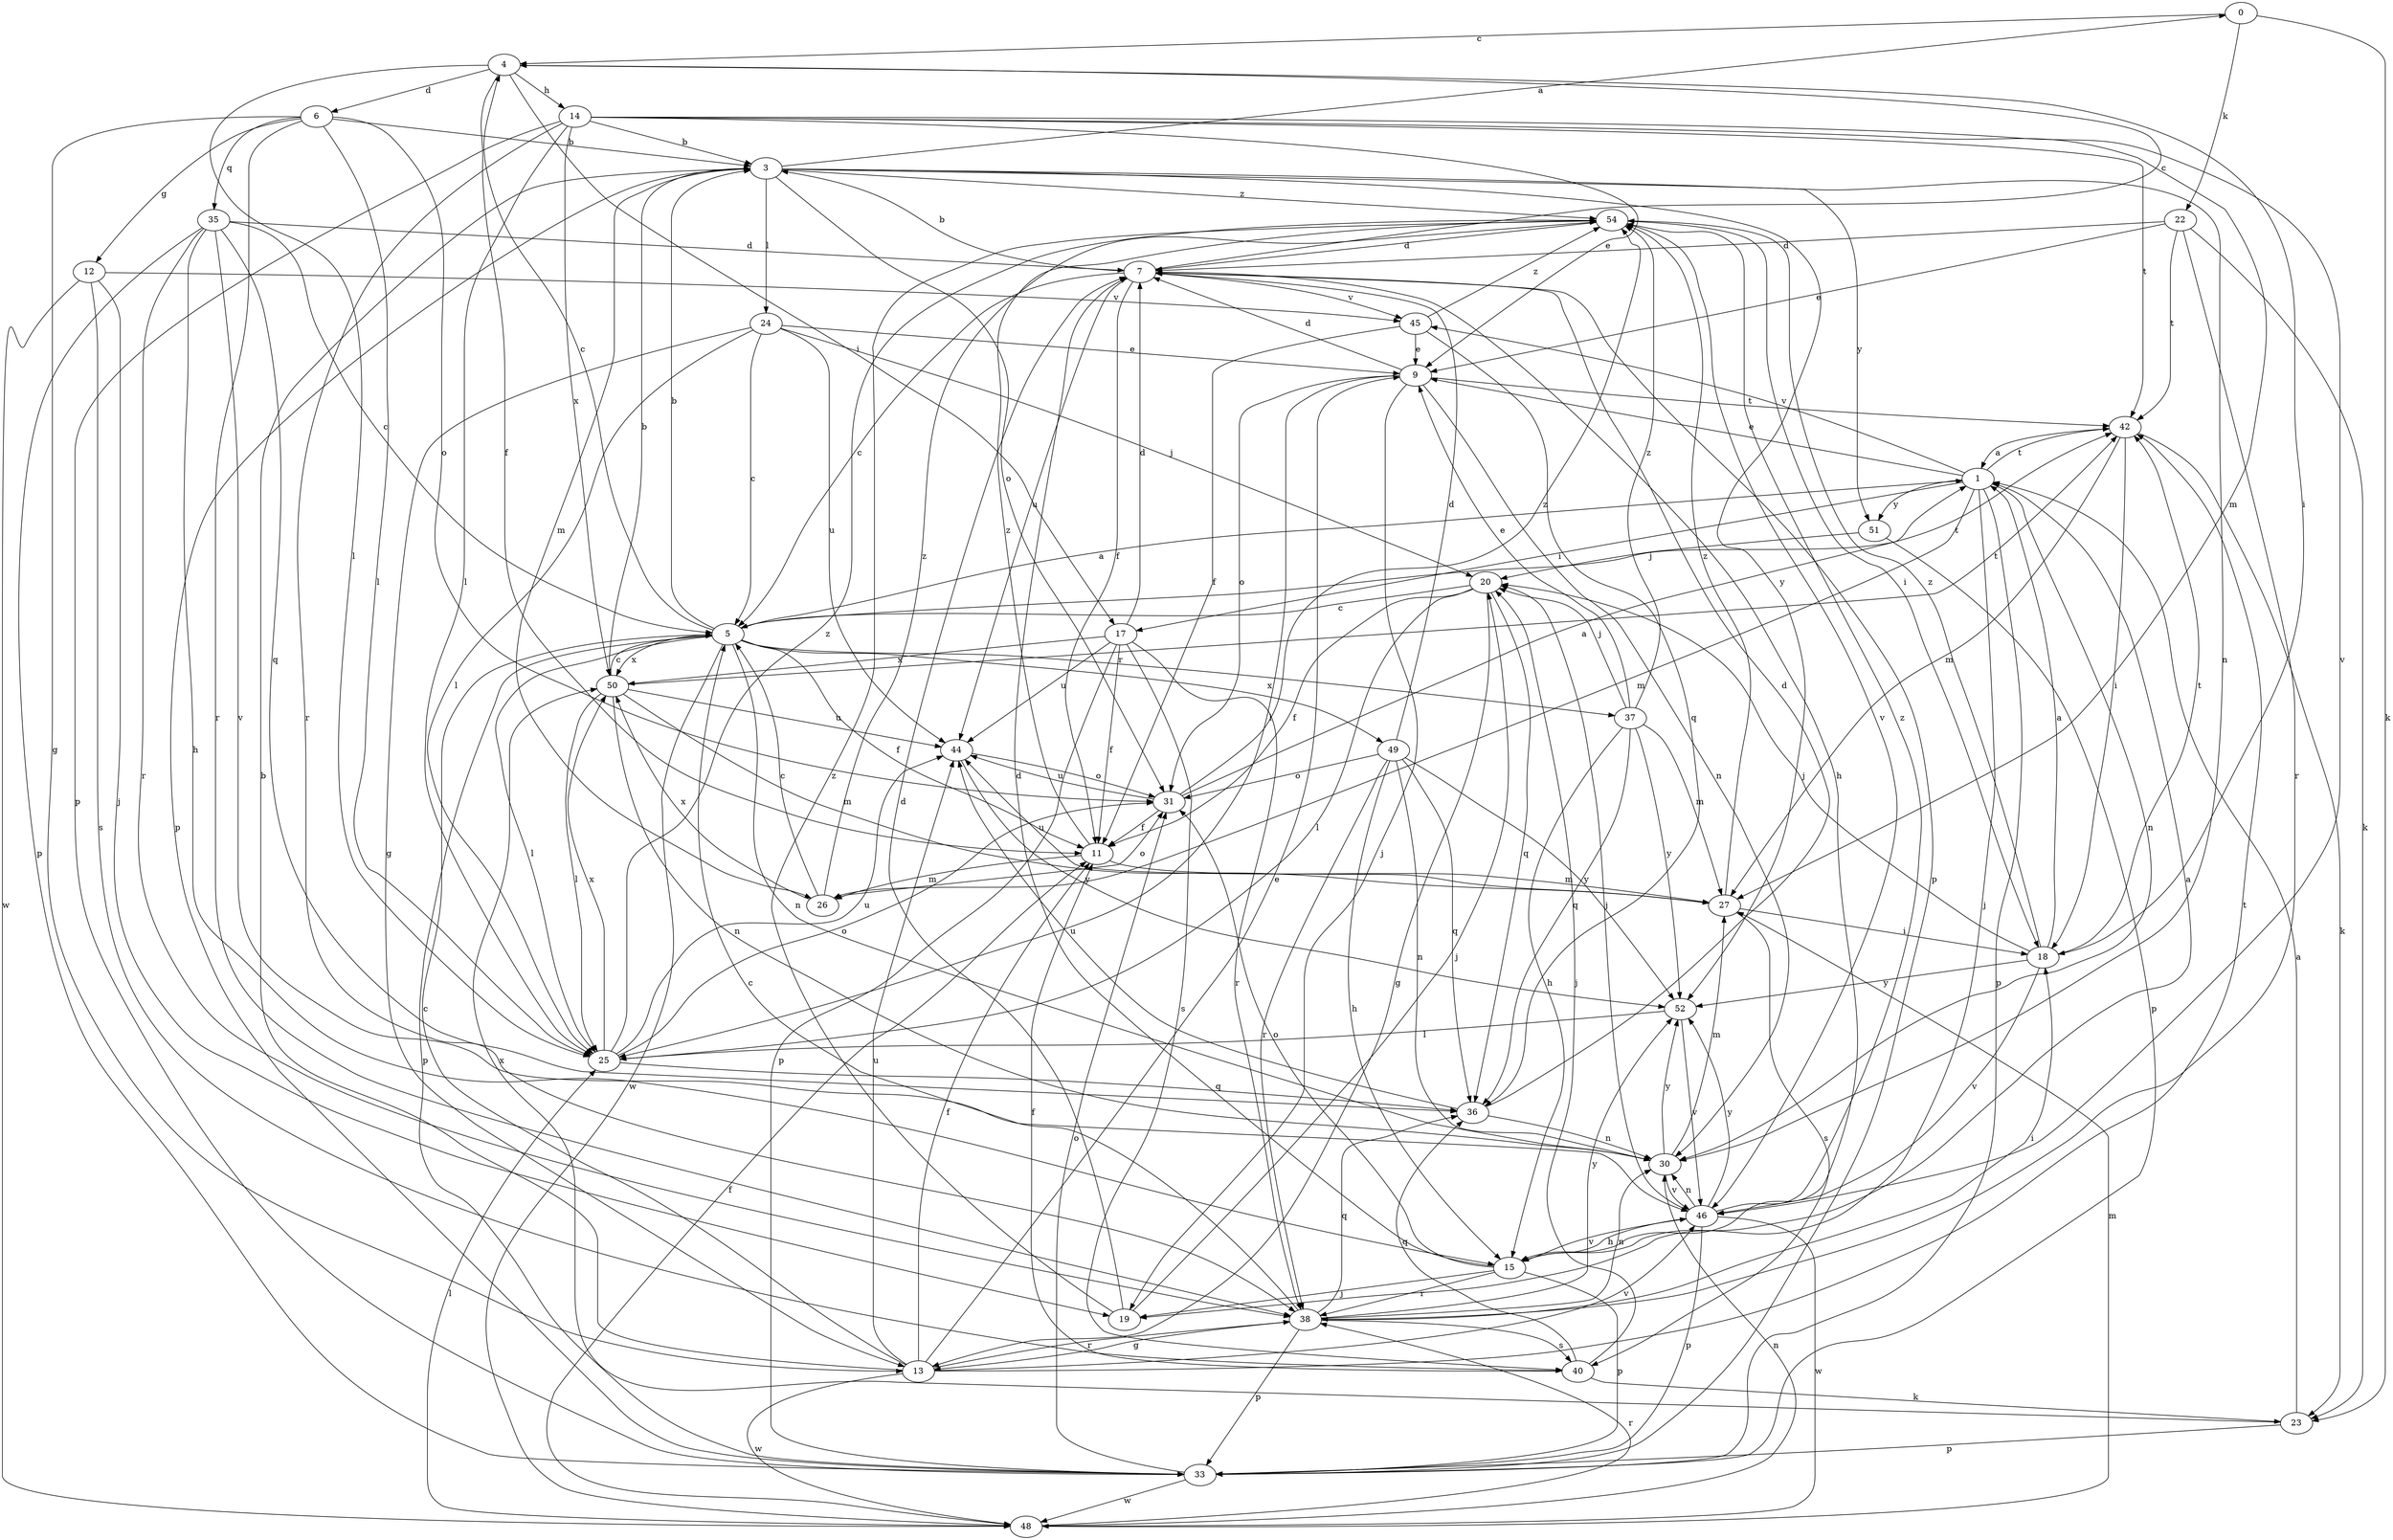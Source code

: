 strict digraph  {
0;
1;
3;
4;
5;
6;
7;
9;
11;
12;
13;
14;
15;
17;
18;
19;
20;
22;
23;
24;
25;
26;
27;
30;
31;
33;
35;
36;
37;
38;
40;
42;
44;
45;
46;
48;
49;
50;
51;
52;
54;
0 -> 4  [label=c];
0 -> 22  [label=k];
0 -> 23  [label=k];
1 -> 9  [label=e];
1 -> 17  [label=i];
1 -> 19  [label=j];
1 -> 26  [label=m];
1 -> 30  [label=n];
1 -> 33  [label=p];
1 -> 42  [label=t];
1 -> 45  [label=v];
1 -> 51  [label=y];
3 -> 0  [label=a];
3 -> 24  [label=l];
3 -> 26  [label=m];
3 -> 30  [label=n];
3 -> 31  [label=o];
3 -> 33  [label=p];
3 -> 51  [label=y];
3 -> 52  [label=y];
3 -> 54  [label=z];
4 -> 6  [label=d];
4 -> 11  [label=f];
4 -> 14  [label=h];
4 -> 17  [label=i];
4 -> 18  [label=i];
4 -> 25  [label=l];
5 -> 1  [label=a];
5 -> 3  [label=b];
5 -> 4  [label=c];
5 -> 11  [label=f];
5 -> 25  [label=l];
5 -> 30  [label=n];
5 -> 33  [label=p];
5 -> 37  [label=r];
5 -> 42  [label=t];
5 -> 48  [label=w];
5 -> 49  [label=x];
5 -> 50  [label=x];
6 -> 3  [label=b];
6 -> 12  [label=g];
6 -> 13  [label=g];
6 -> 25  [label=l];
6 -> 31  [label=o];
6 -> 35  [label=q];
6 -> 38  [label=r];
7 -> 3  [label=b];
7 -> 4  [label=c];
7 -> 5  [label=c];
7 -> 11  [label=f];
7 -> 15  [label=h];
7 -> 33  [label=p];
7 -> 44  [label=u];
7 -> 45  [label=v];
9 -> 7  [label=d];
9 -> 19  [label=j];
9 -> 25  [label=l];
9 -> 30  [label=n];
9 -> 31  [label=o];
9 -> 42  [label=t];
11 -> 26  [label=m];
11 -> 27  [label=m];
11 -> 54  [label=z];
12 -> 19  [label=j];
12 -> 40  [label=s];
12 -> 45  [label=v];
12 -> 48  [label=w];
13 -> 3  [label=b];
13 -> 5  [label=c];
13 -> 9  [label=e];
13 -> 11  [label=f];
13 -> 38  [label=r];
13 -> 42  [label=t];
13 -> 44  [label=u];
13 -> 46  [label=v];
13 -> 48  [label=w];
14 -> 3  [label=b];
14 -> 9  [label=e];
14 -> 25  [label=l];
14 -> 27  [label=m];
14 -> 33  [label=p];
14 -> 38  [label=r];
14 -> 42  [label=t];
14 -> 46  [label=v];
14 -> 50  [label=x];
15 -> 1  [label=a];
15 -> 7  [label=d];
15 -> 19  [label=j];
15 -> 31  [label=o];
15 -> 33  [label=p];
15 -> 38  [label=r];
15 -> 46  [label=v];
17 -> 7  [label=d];
17 -> 11  [label=f];
17 -> 33  [label=p];
17 -> 38  [label=r];
17 -> 40  [label=s];
17 -> 44  [label=u];
17 -> 50  [label=x];
18 -> 1  [label=a];
18 -> 20  [label=j];
18 -> 42  [label=t];
18 -> 46  [label=v];
18 -> 52  [label=y];
18 -> 54  [label=z];
19 -> 7  [label=d];
19 -> 20  [label=j];
19 -> 54  [label=z];
20 -> 5  [label=c];
20 -> 11  [label=f];
20 -> 13  [label=g];
20 -> 25  [label=l];
20 -> 36  [label=q];
22 -> 7  [label=d];
22 -> 9  [label=e];
22 -> 23  [label=k];
22 -> 38  [label=r];
22 -> 42  [label=t];
23 -> 1  [label=a];
23 -> 33  [label=p];
23 -> 50  [label=x];
24 -> 5  [label=c];
24 -> 9  [label=e];
24 -> 13  [label=g];
24 -> 20  [label=j];
24 -> 25  [label=l];
24 -> 44  [label=u];
25 -> 31  [label=o];
25 -> 36  [label=q];
25 -> 44  [label=u];
25 -> 50  [label=x];
25 -> 54  [label=z];
26 -> 5  [label=c];
26 -> 31  [label=o];
26 -> 50  [label=x];
26 -> 54  [label=z];
27 -> 18  [label=i];
27 -> 40  [label=s];
27 -> 44  [label=u];
27 -> 54  [label=z];
30 -> 27  [label=m];
30 -> 46  [label=v];
30 -> 52  [label=y];
31 -> 1  [label=a];
31 -> 11  [label=f];
31 -> 44  [label=u];
31 -> 54  [label=z];
33 -> 31  [label=o];
33 -> 48  [label=w];
35 -> 5  [label=c];
35 -> 7  [label=d];
35 -> 15  [label=h];
35 -> 33  [label=p];
35 -> 36  [label=q];
35 -> 38  [label=r];
35 -> 46  [label=v];
36 -> 7  [label=d];
36 -> 30  [label=n];
36 -> 44  [label=u];
37 -> 9  [label=e];
37 -> 15  [label=h];
37 -> 20  [label=j];
37 -> 27  [label=m];
37 -> 36  [label=q];
37 -> 52  [label=y];
37 -> 54  [label=z];
38 -> 5  [label=c];
38 -> 13  [label=g];
38 -> 18  [label=i];
38 -> 30  [label=n];
38 -> 33  [label=p];
38 -> 36  [label=q];
38 -> 40  [label=s];
38 -> 52  [label=y];
40 -> 11  [label=f];
40 -> 20  [label=j];
40 -> 23  [label=k];
40 -> 36  [label=q];
42 -> 1  [label=a];
42 -> 18  [label=i];
42 -> 23  [label=k];
42 -> 27  [label=m];
44 -> 31  [label=o];
44 -> 52  [label=y];
45 -> 9  [label=e];
45 -> 11  [label=f];
45 -> 36  [label=q];
45 -> 54  [label=z];
46 -> 15  [label=h];
46 -> 20  [label=j];
46 -> 30  [label=n];
46 -> 33  [label=p];
46 -> 48  [label=w];
46 -> 52  [label=y];
46 -> 54  [label=z];
48 -> 11  [label=f];
48 -> 25  [label=l];
48 -> 27  [label=m];
48 -> 30  [label=n];
48 -> 38  [label=r];
49 -> 7  [label=d];
49 -> 15  [label=h];
49 -> 30  [label=n];
49 -> 31  [label=o];
49 -> 36  [label=q];
49 -> 38  [label=r];
49 -> 52  [label=y];
50 -> 3  [label=b];
50 -> 5  [label=c];
50 -> 25  [label=l];
50 -> 27  [label=m];
50 -> 30  [label=n];
50 -> 42  [label=t];
50 -> 44  [label=u];
51 -> 20  [label=j];
51 -> 33  [label=p];
52 -> 25  [label=l];
52 -> 46  [label=v];
54 -> 7  [label=d];
54 -> 18  [label=i];
54 -> 46  [label=v];
}
